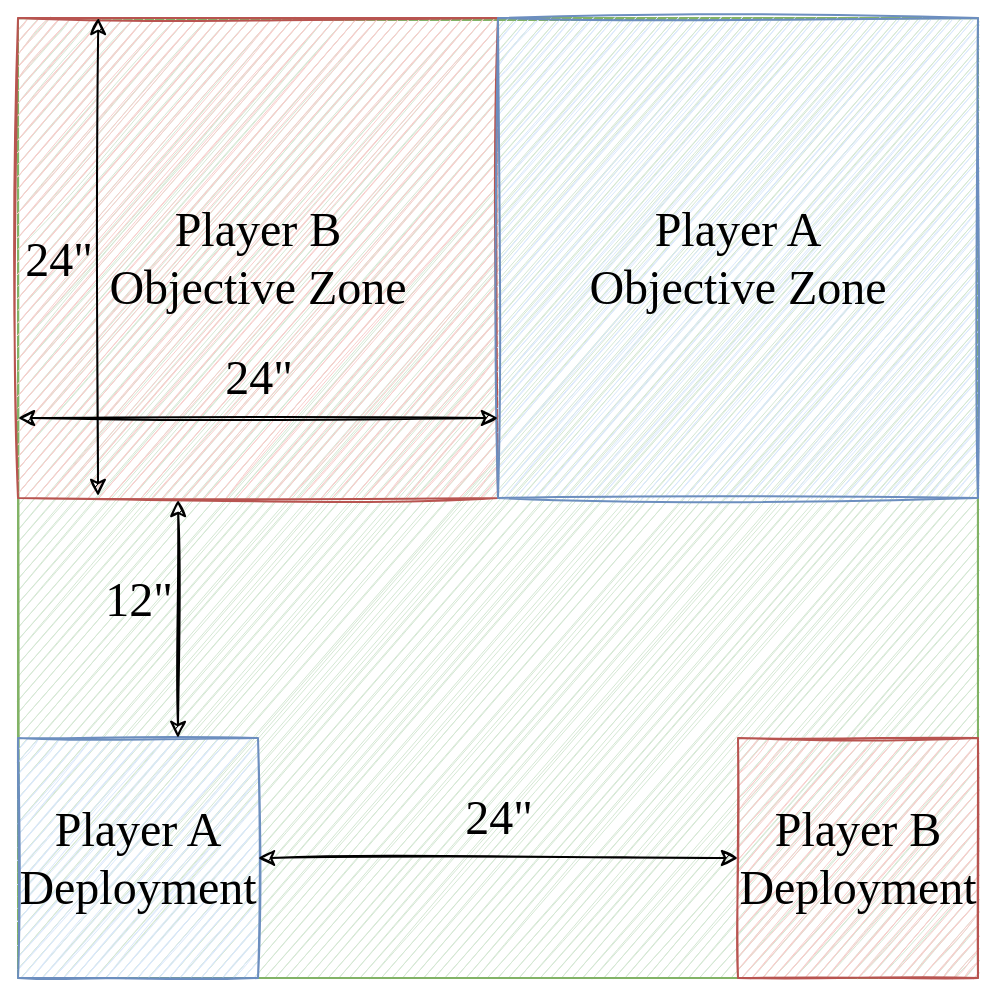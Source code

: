 <mxfile version="18.0.8" type="github"><diagram id="3oo0dsf5RmbFtCPwoBXz" name="Page-1"><mxGraphModel dx="1298" dy="835" grid="1" gridSize="10" guides="1" tooltips="1" connect="1" arrows="1" fold="1" page="1" pageScale="1" pageWidth="827" pageHeight="1169" math="0" shadow="0"><root><mxCell id="0"/><mxCell id="1" parent="0"/><mxCell id="UuSE-uTUwkZk2RRXfqAn-4" value="" style="rounded=0;whiteSpace=wrap;html=1;sketch=1;fillColor=#d5e8d4;strokeColor=#82b366;" vertex="1" parent="1"><mxGeometry x="200" y="80" width="480" height="480" as="geometry"/></mxCell><mxCell id="UuSE-uTUwkZk2RRXfqAn-5" value="&lt;font style=&quot;font-size: 24px;&quot; data-font-src=&quot;https://fonts.googleapis.com/css?family=Handlee&quot; face=&quot;Handlee&quot;&gt;Player A Deployment&lt;br&gt;&lt;/font&gt;" style="rounded=0;whiteSpace=wrap;html=1;sketch=1;fillColor=#dae8fc;strokeColor=#6c8ebf;" vertex="1" parent="1"><mxGeometry x="200" y="440" width="120" height="120" as="geometry"/></mxCell><mxCell id="UuSE-uTUwkZk2RRXfqAn-6" value="&lt;font style=&quot;font-size: 24px;&quot;&gt;Player B Deployment&lt;br&gt;&lt;/font&gt;" style="rounded=0;whiteSpace=wrap;html=1;sketch=1;fillColor=#f8cecc;strokeColor=#b85450;fontFamily=Handlee;fontSource=https%3A%2F%2Ffonts.googleapis.com%2Fcss%3Ffamily%3DHandlee;" vertex="1" parent="1"><mxGeometry x="560" y="440" width="120" height="120" as="geometry"/></mxCell><mxCell id="UuSE-uTUwkZk2RRXfqAn-7" value="" style="endArrow=classic;startArrow=classic;html=1;rounded=1;sketch=1;fontFamily=Handlee;fontSource=https%3A%2F%2Ffonts.googleapis.com%2Fcss%3Ffamily%3DHandlee;fontSize=24;curved=0;exitX=1;exitY=0.5;exitDx=0;exitDy=0;" edge="1" parent="1" source="UuSE-uTUwkZk2RRXfqAn-5" target="UuSE-uTUwkZk2RRXfqAn-6"><mxGeometry width="50" height="50" relative="1" as="geometry"><mxPoint x="390" y="360" as="sourcePoint"/><mxPoint x="440" y="310" as="targetPoint"/></mxGeometry></mxCell><mxCell id="UuSE-uTUwkZk2RRXfqAn-8" value="&lt;div&gt;24&quot;&lt;/div&gt;" style="edgeLabel;html=1;align=center;verticalAlign=middle;resizable=0;points=[];fontSize=24;fontFamily=Handlee;labelBackgroundColor=none;" vertex="1" connectable="0" parent="UuSE-uTUwkZk2RRXfqAn-7"><mxGeometry x="-0.175" relative="1" as="geometry"><mxPoint x="21" y="-20" as="offset"/></mxGeometry></mxCell><mxCell id="UuSE-uTUwkZk2RRXfqAn-9" value="&lt;div&gt;Player B&lt;/div&gt;&lt;div&gt;Objective Zone&lt;br&gt;&lt;/div&gt;" style="rounded=0;whiteSpace=wrap;html=1;labelBackgroundColor=none;sketch=1;fontFamily=Handlee;fontSource=https%3A%2F%2Ffonts.googleapis.com%2Fcss%3Ffamily%3DHandlee;fontSize=24;fillColor=#f8cecc;strokeColor=#b85450;" vertex="1" parent="1"><mxGeometry x="200" y="80" width="240" height="240" as="geometry"/></mxCell><mxCell id="UuSE-uTUwkZk2RRXfqAn-10" value="&lt;div&gt;Player A&lt;/div&gt;&lt;div&gt;Objective Zone&lt;br&gt;&lt;/div&gt;" style="rounded=0;whiteSpace=wrap;html=1;labelBackgroundColor=none;sketch=1;fontFamily=Handlee;fontSource=https%3A%2F%2Ffonts.googleapis.com%2Fcss%3Ffamily%3DHandlee;fontSize=24;fillColor=#dae8fc;strokeColor=#6c8ebf;" vertex="1" parent="1"><mxGeometry x="440" y="80" width="240" height="240" as="geometry"/></mxCell><mxCell id="UuSE-uTUwkZk2RRXfqAn-11" value="" style="endArrow=classic;startArrow=classic;html=1;rounded=1;sketch=1;fontFamily=Handlee;fontSource=https%3A%2F%2Ffonts.googleapis.com%2Fcss%3Ffamily%3DHandlee;fontSize=24;curved=0;exitX=1;exitY=0.5;exitDx=0;exitDy=0;entryX=0.167;entryY=0;entryDx=0;entryDy=0;entryPerimeter=0;" edge="1" parent="1" target="UuSE-uTUwkZk2RRXfqAn-9"><mxGeometry width="50" height="50" relative="1" as="geometry"><mxPoint x="240" y="319" as="sourcePoint"/><mxPoint x="480" y="319" as="targetPoint"/><Array as="points"/></mxGeometry></mxCell><mxCell id="UuSE-uTUwkZk2RRXfqAn-12" value="&lt;div&gt;24&quot;&lt;/div&gt;" style="edgeLabel;html=1;align=center;verticalAlign=middle;resizable=0;points=[];fontSize=24;fontFamily=Handlee;labelBackgroundColor=none;" vertex="1" connectable="0" parent="UuSE-uTUwkZk2RRXfqAn-11"><mxGeometry x="-0.175" relative="1" as="geometry"><mxPoint x="-20" y="-20" as="offset"/></mxGeometry></mxCell><mxCell id="UuSE-uTUwkZk2RRXfqAn-13" value="" style="endArrow=classic;startArrow=classic;html=1;rounded=1;sketch=1;fontFamily=Handlee;fontSource=https%3A%2F%2Ffonts.googleapis.com%2Fcss%3Ffamily%3DHandlee;fontSize=24;curved=0;exitX=1;exitY=0.5;exitDx=0;exitDy=0;" edge="1" parent="1"><mxGeometry width="50" height="50" relative="1" as="geometry"><mxPoint x="200" y="280" as="sourcePoint"/><mxPoint x="440" y="280" as="targetPoint"/></mxGeometry></mxCell><mxCell id="UuSE-uTUwkZk2RRXfqAn-14" value="&lt;div&gt;24&quot;&lt;/div&gt;" style="edgeLabel;html=1;align=center;verticalAlign=middle;resizable=0;points=[];fontSize=24;fontFamily=Handlee;labelBackgroundColor=none;" vertex="1" connectable="0" parent="UuSE-uTUwkZk2RRXfqAn-13"><mxGeometry x="-0.175" relative="1" as="geometry"><mxPoint x="21" y="-20" as="offset"/></mxGeometry></mxCell><mxCell id="UuSE-uTUwkZk2RRXfqAn-15" value="" style="endArrow=classic;startArrow=classic;html=1;rounded=1;sketch=1;fontFamily=Handlee;fontSource=https%3A%2F%2Ffonts.googleapis.com%2Fcss%3Ffamily%3DHandlee;fontSize=24;curved=0;entryX=0.167;entryY=0;entryDx=0;entryDy=0;entryPerimeter=0;" edge="1" parent="1"><mxGeometry width="50" height="50" relative="1" as="geometry"><mxPoint x="280" y="440" as="sourcePoint"/><mxPoint x="280.08" y="321" as="targetPoint"/><Array as="points"/></mxGeometry></mxCell><mxCell id="UuSE-uTUwkZk2RRXfqAn-16" value="&lt;div&gt;12&quot;&lt;/div&gt;" style="edgeLabel;html=1;align=center;verticalAlign=middle;resizable=0;points=[];fontSize=24;fontFamily=Handlee;labelBackgroundColor=none;" vertex="1" connectable="0" parent="UuSE-uTUwkZk2RRXfqAn-15"><mxGeometry x="-0.175" relative="1" as="geometry"><mxPoint x="-20" y="-20" as="offset"/></mxGeometry></mxCell></root></mxGraphModel></diagram></mxfile>